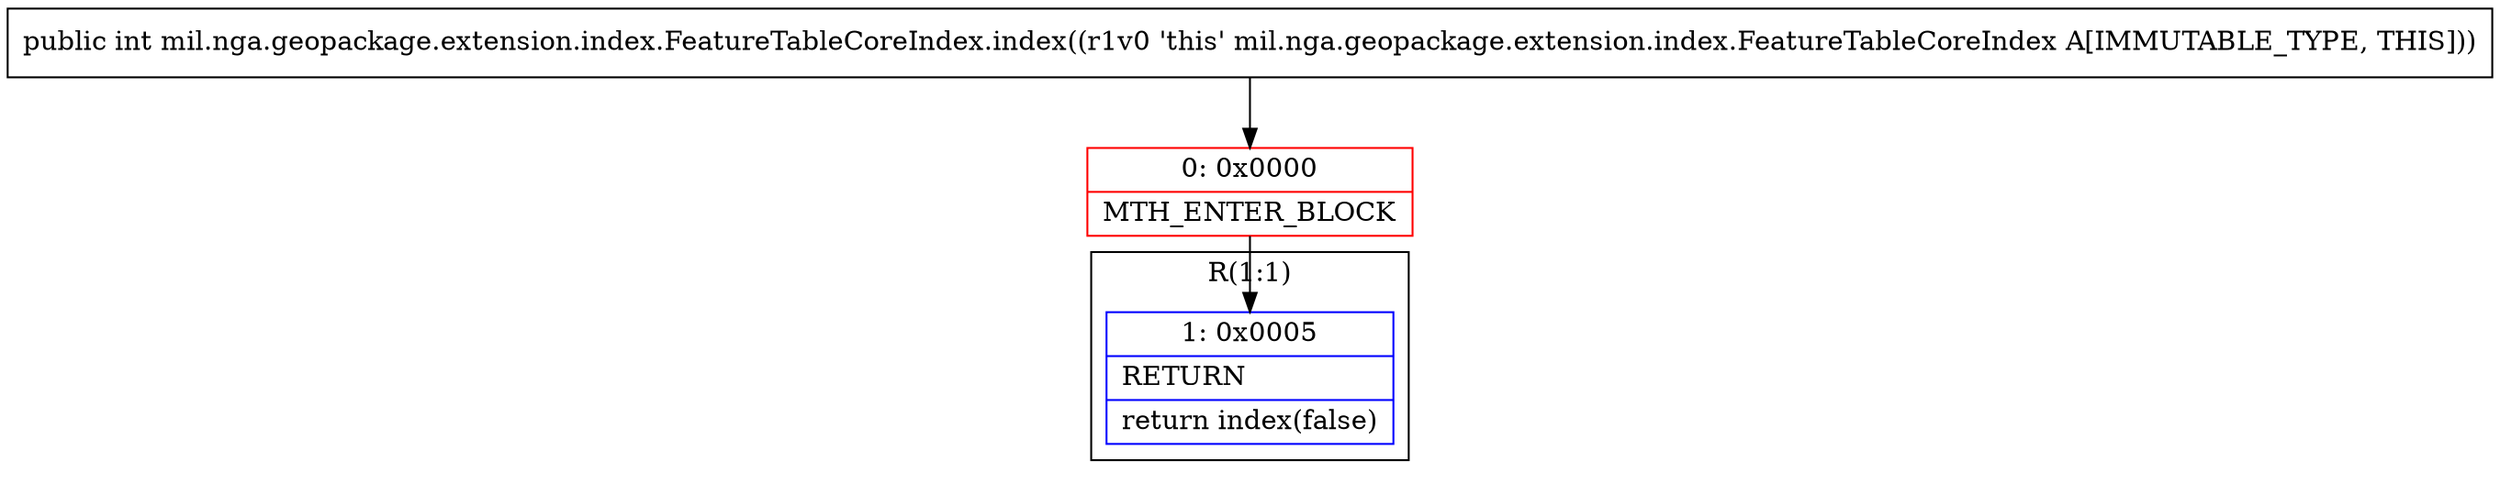 digraph "CFG formil.nga.geopackage.extension.index.FeatureTableCoreIndex.index()I" {
subgraph cluster_Region_73992304 {
label = "R(1:1)";
node [shape=record,color=blue];
Node_1 [shape=record,label="{1\:\ 0x0005|RETURN\l|return index(false)\l}"];
}
Node_0 [shape=record,color=red,label="{0\:\ 0x0000|MTH_ENTER_BLOCK\l}"];
MethodNode[shape=record,label="{public int mil.nga.geopackage.extension.index.FeatureTableCoreIndex.index((r1v0 'this' mil.nga.geopackage.extension.index.FeatureTableCoreIndex A[IMMUTABLE_TYPE, THIS])) }"];
MethodNode -> Node_0;
Node_0 -> Node_1;
}

